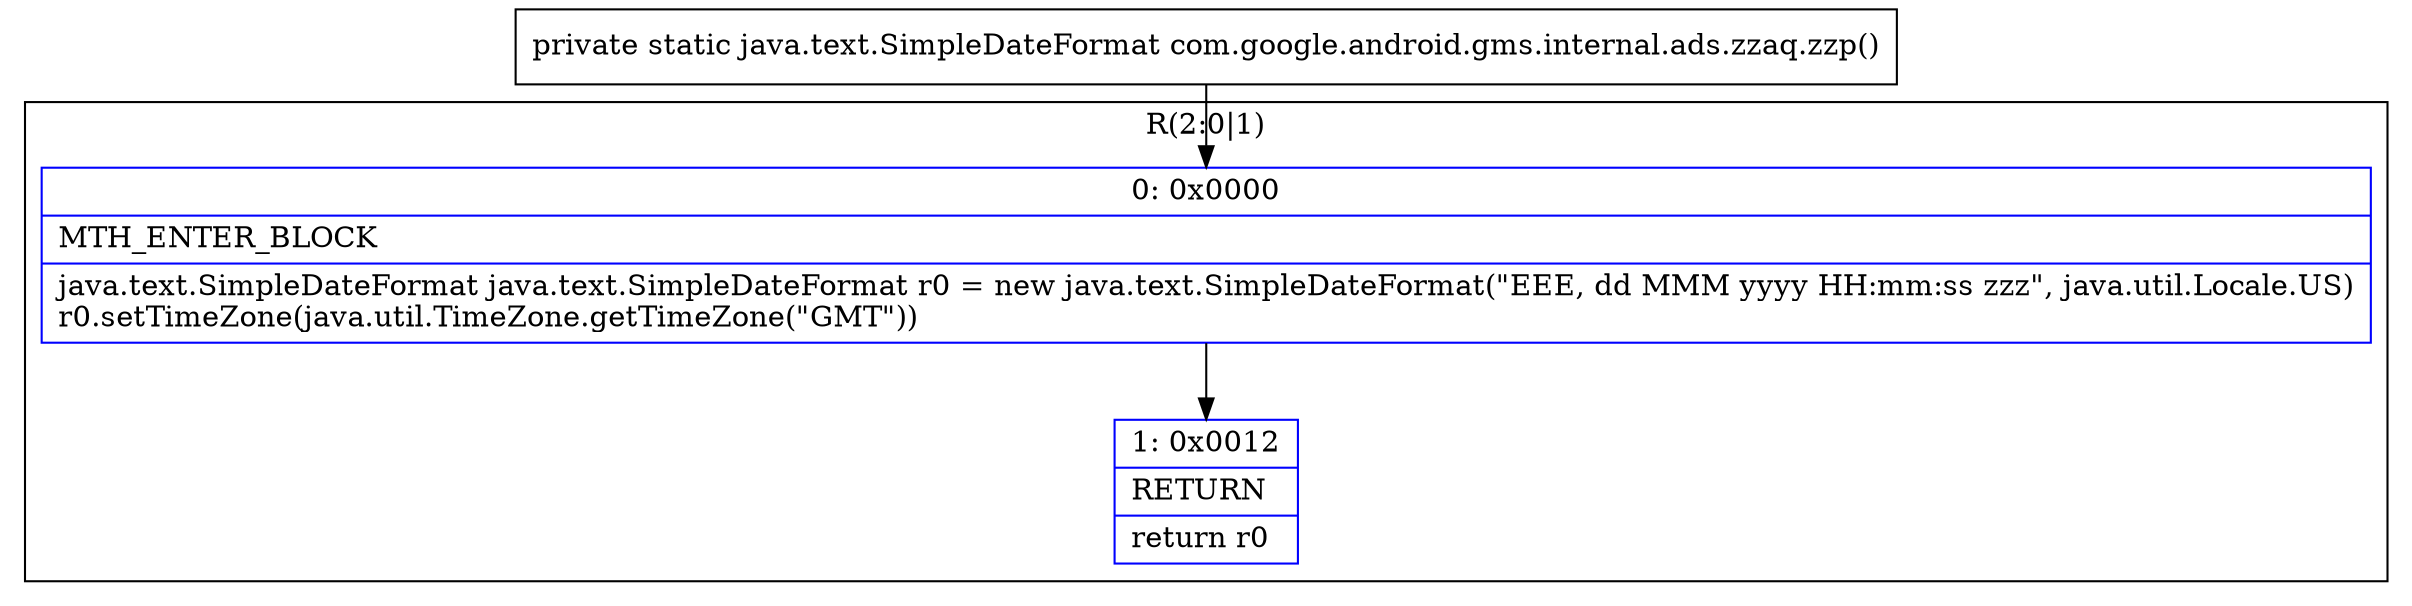 digraph "CFG forcom.google.android.gms.internal.ads.zzaq.zzp()Ljava\/text\/SimpleDateFormat;" {
subgraph cluster_Region_1751127230 {
label = "R(2:0|1)";
node [shape=record,color=blue];
Node_0 [shape=record,label="{0\:\ 0x0000|MTH_ENTER_BLOCK\l|java.text.SimpleDateFormat java.text.SimpleDateFormat r0 = new java.text.SimpleDateFormat(\"EEE, dd MMM yyyy HH:mm:ss zzz\", java.util.Locale.US)\lr0.setTimeZone(java.util.TimeZone.getTimeZone(\"GMT\"))\l}"];
Node_1 [shape=record,label="{1\:\ 0x0012|RETURN\l|return r0\l}"];
}
MethodNode[shape=record,label="{private static java.text.SimpleDateFormat com.google.android.gms.internal.ads.zzaq.zzp() }"];
MethodNode -> Node_0;
Node_0 -> Node_1;
}

